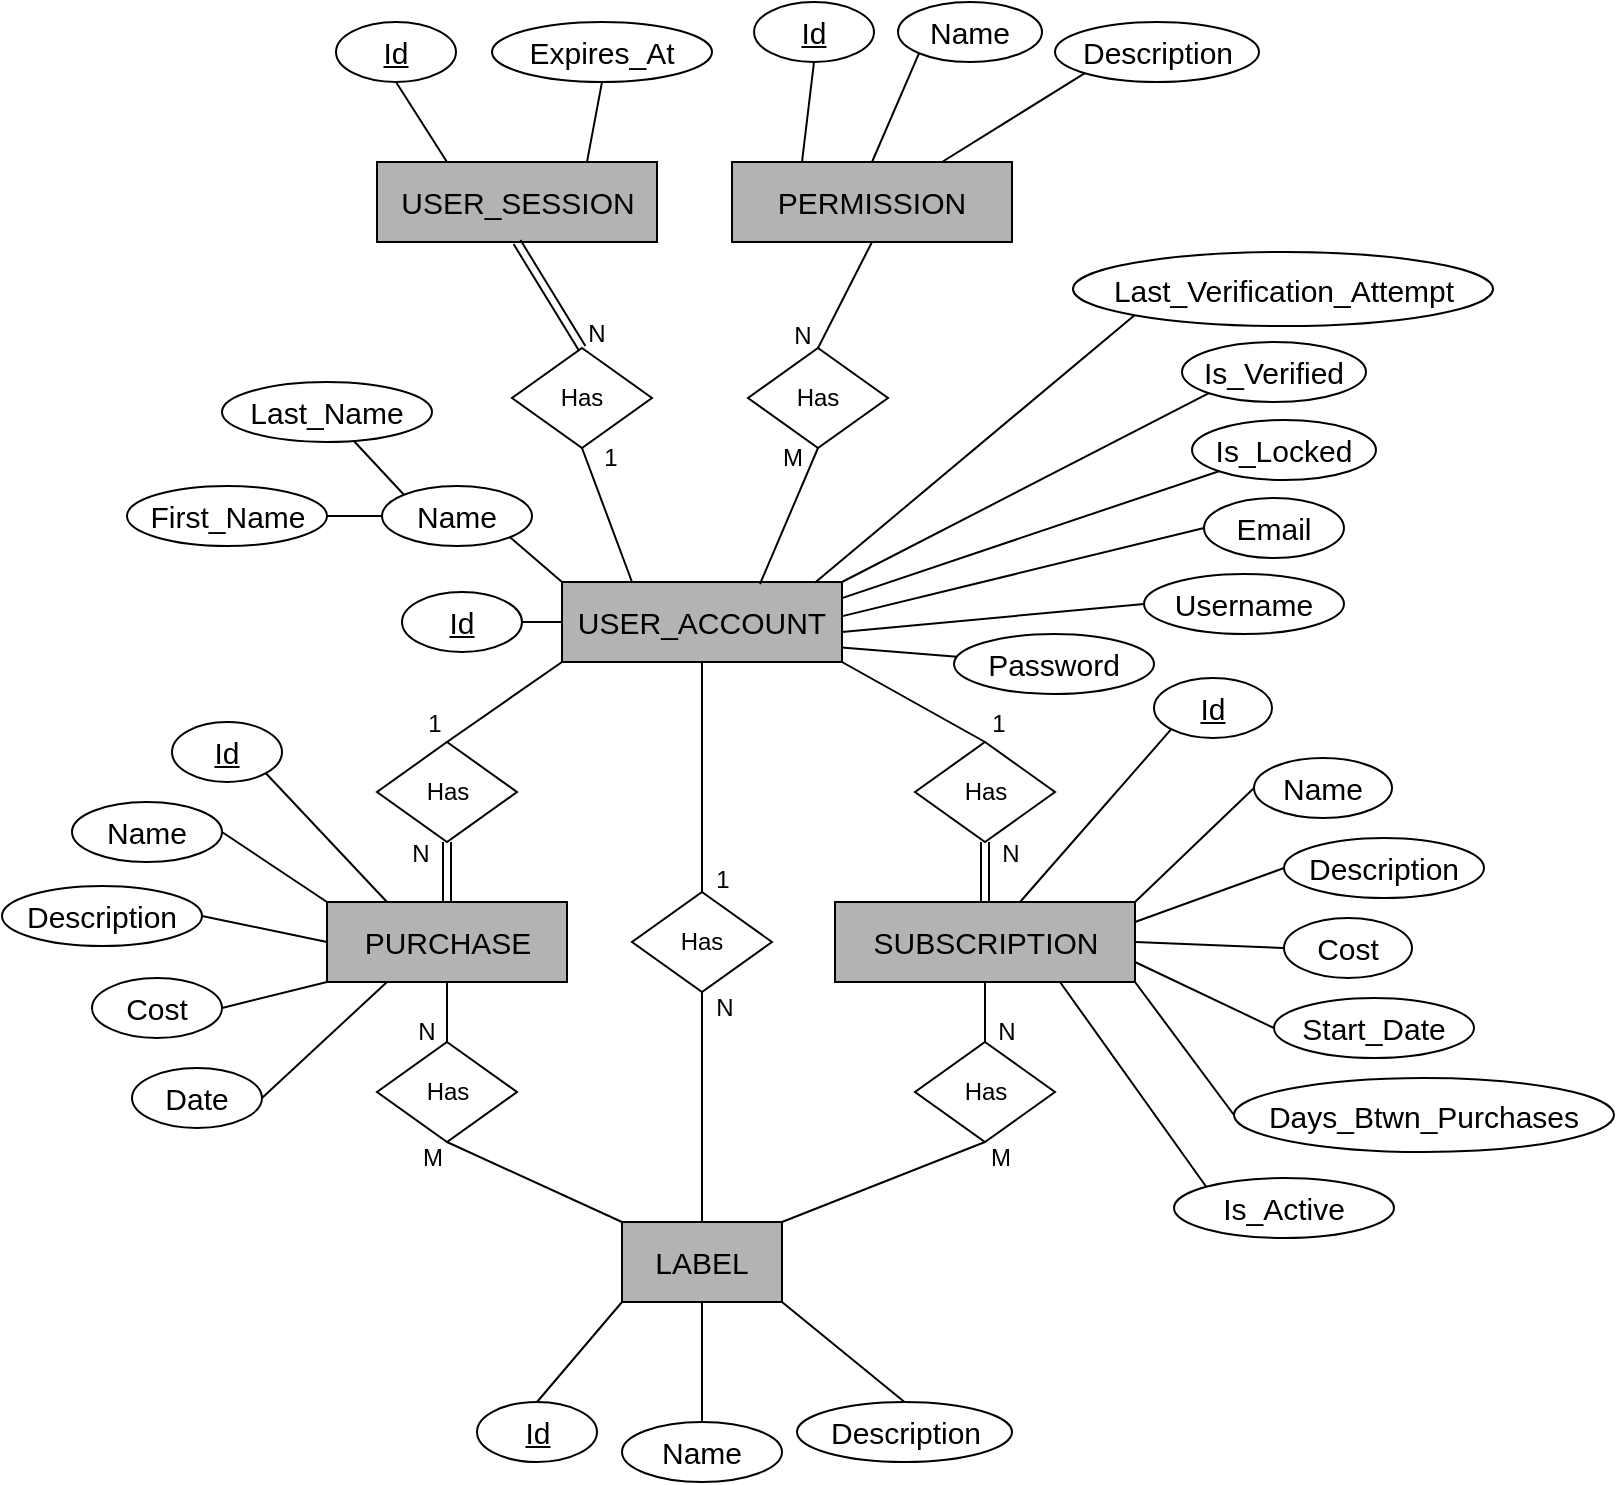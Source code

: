 <mxfile version="24.3.1" type="device">
  <diagram name="Page-1" id="CzoyC5DOKvImm1Xz_qOV">
    <mxGraphModel dx="853" dy="1574" grid="1" gridSize="10" guides="1" tooltips="1" connect="1" arrows="1" fold="1" page="1" pageScale="1" pageWidth="850" pageHeight="1100" math="0" shadow="0">
      <root>
        <mxCell id="0" />
        <mxCell id="1" parent="0" />
        <mxCell id="jtqfHJgski-L8b3BMZRt-14" style="rounded=0;orthogonalLoop=1;jettySize=auto;html=1;entryX=1;entryY=1;entryDx=0;entryDy=0;endArrow=none;endFill=0;exitX=0;exitY=0;exitDx=0;exitDy=0;" parent="1" source="jtqfHJgski-L8b3BMZRt-1" target="jtqfHJgski-L8b3BMZRt-6" edge="1">
          <mxGeometry relative="1" as="geometry" />
        </mxCell>
        <mxCell id="jtqfHJgski-L8b3BMZRt-1" value="&lt;span style=&quot;font-size: 15px;&quot;&gt;USER_ACCOUNT&lt;/span&gt;" style="rounded=0;whiteSpace=wrap;html=1;fillColor=#B3B3B3;strokeColor=#000000;" parent="1" vertex="1">
          <mxGeometry x="365" y="190" width="140" height="40" as="geometry" />
        </mxCell>
        <mxCell id="jtqfHJgski-L8b3BMZRt-2" value="&lt;font style=&quot;font-size: 15px;&quot;&gt;LABEL&lt;/font&gt;" style="rounded=0;whiteSpace=wrap;html=1;fillColor=#B3B3B3;strokeColor=#000000;" parent="1" vertex="1">
          <mxGeometry x="395" y="510" width="80" height="40" as="geometry" />
        </mxCell>
        <mxCell id="jtqfHJgski-L8b3BMZRt-3" value="&lt;font style=&quot;font-size: 15px;&quot;&gt;SUBSCRIPTION&lt;/font&gt;" style="rounded=0;whiteSpace=wrap;html=1;fillColor=#B3B3B3;strokeColor=#000000;" parent="1" vertex="1">
          <mxGeometry x="501.5" y="350" width="150" height="40" as="geometry" />
        </mxCell>
        <mxCell id="jtqfHJgski-L8b3BMZRt-4" value="&lt;font style=&quot;font-size: 15px;&quot;&gt;PURCHASE&lt;/font&gt;" style="rounded=0;whiteSpace=wrap;html=1;fillColor=#B3B3B3;strokeColor=#000000;" parent="1" vertex="1">
          <mxGeometry x="247.5" y="350" width="120" height="40" as="geometry" />
        </mxCell>
        <mxCell id="jtqfHJgski-L8b3BMZRt-17" style="rounded=0;orthogonalLoop=1;jettySize=auto;html=1;entryX=0;entryY=0.5;entryDx=0;entryDy=0;endArrow=none;endFill=0;" parent="1" source="jtqfHJgski-L8b3BMZRt-5" target="jtqfHJgski-L8b3BMZRt-1" edge="1">
          <mxGeometry relative="1" as="geometry" />
        </mxCell>
        <mxCell id="jtqfHJgski-L8b3BMZRt-5" value="&lt;font style=&quot;font-size: 15px;&quot;&gt;&lt;u&gt;Id&lt;/u&gt;&lt;/font&gt;" style="ellipse;whiteSpace=wrap;html=1;" parent="1" vertex="1">
          <mxGeometry x="285" y="195" width="60" height="30" as="geometry" />
        </mxCell>
        <mxCell id="jtqfHJgski-L8b3BMZRt-6" value="&lt;font style=&quot;font-size: 15px;&quot;&gt;Name&lt;/font&gt;" style="ellipse;whiteSpace=wrap;html=1;" parent="1" vertex="1">
          <mxGeometry x="275" y="142" width="75" height="30" as="geometry" />
        </mxCell>
        <mxCell id="jtqfHJgski-L8b3BMZRt-15" style="rounded=0;orthogonalLoop=1;jettySize=auto;html=1;endArrow=none;endFill=0;exitX=0;exitY=0.5;exitDx=0;exitDy=0;entryX=1;entryY=0.624;entryDx=0;entryDy=0;entryPerimeter=0;" parent="1" source="jtqfHJgski-L8b3BMZRt-7" target="jtqfHJgski-L8b3BMZRt-1" edge="1">
          <mxGeometry relative="1" as="geometry">
            <mxPoint x="510" y="220" as="targetPoint" />
          </mxGeometry>
        </mxCell>
        <mxCell id="jtqfHJgski-L8b3BMZRt-7" value="&lt;font style=&quot;font-size: 15px;&quot;&gt;Username&lt;/font&gt;" style="ellipse;whiteSpace=wrap;html=1;" parent="1" vertex="1">
          <mxGeometry x="656" y="186" width="100" height="30" as="geometry" />
        </mxCell>
        <mxCell id="jtqfHJgski-L8b3BMZRt-16" style="rounded=0;orthogonalLoop=1;jettySize=auto;html=1;endArrow=none;endFill=0;entryX=0.998;entryY=0.82;entryDx=0;entryDy=0;entryPerimeter=0;" parent="1" source="jtqfHJgski-L8b3BMZRt-8" target="jtqfHJgski-L8b3BMZRt-1" edge="1">
          <mxGeometry relative="1" as="geometry">
            <mxPoint x="510" y="220" as="targetPoint" />
          </mxGeometry>
        </mxCell>
        <mxCell id="jtqfHJgski-L8b3BMZRt-8" value="&lt;font style=&quot;font-size: 15px;&quot;&gt;Password&lt;/font&gt;" style="ellipse;whiteSpace=wrap;html=1;" parent="1" vertex="1">
          <mxGeometry x="561" y="216" width="100" height="30" as="geometry" />
        </mxCell>
        <mxCell id="jtqfHJgski-L8b3BMZRt-12" style="rounded=0;orthogonalLoop=1;jettySize=auto;html=1;endArrow=none;endFill=0;entryX=0;entryY=0.5;entryDx=0;entryDy=0;exitX=1;exitY=0.5;exitDx=0;exitDy=0;" parent="1" source="jtqfHJgski-L8b3BMZRt-9" target="jtqfHJgski-L8b3BMZRt-6" edge="1">
          <mxGeometry relative="1" as="geometry" />
        </mxCell>
        <mxCell id="jtqfHJgski-L8b3BMZRt-9" value="&lt;font style=&quot;font-size: 15px;&quot;&gt;First_Name&lt;/font&gt;" style="ellipse;whiteSpace=wrap;html=1;" parent="1" vertex="1">
          <mxGeometry x="147.5" y="142" width="100" height="30" as="geometry" />
        </mxCell>
        <mxCell id="jtqfHJgski-L8b3BMZRt-13" style="rounded=0;orthogonalLoop=1;jettySize=auto;html=1;entryX=0;entryY=0;entryDx=0;entryDy=0;endArrow=none;endFill=0;" parent="1" source="jtqfHJgski-L8b3BMZRt-10" target="jtqfHJgski-L8b3BMZRt-6" edge="1">
          <mxGeometry relative="1" as="geometry" />
        </mxCell>
        <mxCell id="jtqfHJgski-L8b3BMZRt-10" value="&lt;font style=&quot;font-size: 15px;&quot;&gt;Last_Name&lt;/font&gt;" style="ellipse;whiteSpace=wrap;html=1;" parent="1" vertex="1">
          <mxGeometry x="195" y="90" width="105" height="30" as="geometry" />
        </mxCell>
        <mxCell id="jtqfHJgski-L8b3BMZRt-20" style="rounded=0;orthogonalLoop=1;jettySize=auto;html=1;entryX=0;entryY=1;entryDx=0;entryDy=0;endArrow=none;endFill=0;exitX=0.5;exitY=0;exitDx=0;exitDy=0;" parent="1" source="jtqfHJgski-L8b3BMZRt-18" target="jtqfHJgski-L8b3BMZRt-1" edge="1">
          <mxGeometry relative="1" as="geometry" />
        </mxCell>
        <mxCell id="jtqfHJgski-L8b3BMZRt-23" style="rounded=0;orthogonalLoop=1;jettySize=auto;html=1;entryX=0.5;entryY=0;entryDx=0;entryDy=0;endArrow=none;endFill=0;exitX=0.5;exitY=1;exitDx=0;exitDy=0;shape=link;" parent="1" source="jtqfHJgski-L8b3BMZRt-18" target="jtqfHJgski-L8b3BMZRt-4" edge="1">
          <mxGeometry relative="1" as="geometry" />
        </mxCell>
        <mxCell id="jtqfHJgski-L8b3BMZRt-18" value="Has" style="rhombus;whiteSpace=wrap;html=1;" parent="1" vertex="1">
          <mxGeometry x="272.5" y="270" width="70" height="50" as="geometry" />
        </mxCell>
        <mxCell id="jtqfHJgski-L8b3BMZRt-22" style="rounded=0;orthogonalLoop=1;jettySize=auto;html=1;entryX=1;entryY=1;entryDx=0;entryDy=0;endArrow=none;endFill=0;exitX=0.5;exitY=0;exitDx=0;exitDy=0;" parent="1" source="jtqfHJgski-L8b3BMZRt-19" target="jtqfHJgski-L8b3BMZRt-1" edge="1">
          <mxGeometry relative="1" as="geometry">
            <mxPoint x="515.5" y="230" as="targetPoint" />
          </mxGeometry>
        </mxCell>
        <mxCell id="jtqfHJgski-L8b3BMZRt-19" value="Has" style="rhombus;whiteSpace=wrap;html=1;" parent="1" vertex="1">
          <mxGeometry x="541.5" y="270" width="70" height="50" as="geometry" />
        </mxCell>
        <mxCell id="jtqfHJgski-L8b3BMZRt-24" value="" style="endArrow=none;html=1;rounded=0;exitX=0.5;exitY=0;exitDx=0;exitDy=0;entryX=0.5;entryY=1;entryDx=0;entryDy=0;shape=link;" parent="1" source="jtqfHJgski-L8b3BMZRt-3" target="jtqfHJgski-L8b3BMZRt-19" edge="1">
          <mxGeometry width="50" height="50" relative="1" as="geometry">
            <mxPoint x="651.5" y="320" as="sourcePoint" />
            <mxPoint x="701.5" y="270" as="targetPoint" />
          </mxGeometry>
        </mxCell>
        <mxCell id="jtqfHJgski-L8b3BMZRt-25" value="N" style="text;html=1;align=center;verticalAlign=middle;resizable=0;points=[];autosize=1;strokeColor=none;fillColor=none;" parent="1" vertex="1">
          <mxGeometry x="574" y="311" width="30" height="30" as="geometry" />
        </mxCell>
        <mxCell id="jtqfHJgski-L8b3BMZRt-27" value="1" style="text;html=1;align=center;verticalAlign=middle;resizable=0;points=[];autosize=1;strokeColor=none;fillColor=none;" parent="1" vertex="1">
          <mxGeometry x="568" y="246" width="30" height="30" as="geometry" />
        </mxCell>
        <mxCell id="jtqfHJgski-L8b3BMZRt-28" value="N" style="text;html=1;align=center;verticalAlign=middle;resizable=0;points=[];autosize=1;strokeColor=none;fillColor=none;" parent="1" vertex="1">
          <mxGeometry x="278.5" y="311" width="30" height="30" as="geometry" />
        </mxCell>
        <mxCell id="jtqfHJgski-L8b3BMZRt-29" value="1" style="text;html=1;align=center;verticalAlign=middle;resizable=0;points=[];autosize=1;strokeColor=none;fillColor=none;" parent="1" vertex="1">
          <mxGeometry x="286" y="246" width="30" height="30" as="geometry" />
        </mxCell>
        <mxCell id="jtqfHJgski-L8b3BMZRt-30" value="Has" style="rhombus;whiteSpace=wrap;html=1;" parent="1" vertex="1">
          <mxGeometry x="541.5" y="420" width="70" height="50" as="geometry" />
        </mxCell>
        <mxCell id="jtqfHJgski-L8b3BMZRt-31" value="Has" style="rhombus;whiteSpace=wrap;html=1;" parent="1" vertex="1">
          <mxGeometry x="272.5" y="420" width="70" height="50" as="geometry" />
        </mxCell>
        <mxCell id="jtqfHJgski-L8b3BMZRt-33" value="" style="endArrow=none;html=1;rounded=0;exitX=0.5;exitY=0;exitDx=0;exitDy=0;entryX=0.5;entryY=1;entryDx=0;entryDy=0;" parent="1" source="jtqfHJgski-L8b3BMZRt-31" target="jtqfHJgski-L8b3BMZRt-4" edge="1">
          <mxGeometry width="50" height="50" relative="1" as="geometry">
            <mxPoint x="135" y="450" as="sourcePoint" />
            <mxPoint x="185" y="400" as="targetPoint" />
          </mxGeometry>
        </mxCell>
        <mxCell id="jtqfHJgski-L8b3BMZRt-35" value="" style="endArrow=none;html=1;rounded=0;exitX=0.5;exitY=0;exitDx=0;exitDy=0;entryX=0.5;entryY=1;entryDx=0;entryDy=0;" parent="1" source="jtqfHJgski-L8b3BMZRt-30" target="jtqfHJgski-L8b3BMZRt-3" edge="1">
          <mxGeometry width="50" height="50" relative="1" as="geometry">
            <mxPoint x="514" y="440" as="sourcePoint" />
            <mxPoint x="564" y="390" as="targetPoint" />
          </mxGeometry>
        </mxCell>
        <mxCell id="jtqfHJgski-L8b3BMZRt-36" value="" style="endArrow=none;html=1;rounded=0;exitX=0.5;exitY=1;exitDx=0;exitDy=0;entryX=0;entryY=0;entryDx=0;entryDy=0;" parent="1" source="jtqfHJgski-L8b3BMZRt-31" target="jtqfHJgski-L8b3BMZRt-2" edge="1">
          <mxGeometry width="50" height="50" relative="1" as="geometry">
            <mxPoint x="350" y="560" as="sourcePoint" />
            <mxPoint x="400" y="510" as="targetPoint" />
          </mxGeometry>
        </mxCell>
        <mxCell id="jtqfHJgski-L8b3BMZRt-38" value="" style="endArrow=none;html=1;rounded=0;exitX=1;exitY=0;exitDx=0;exitDy=0;entryX=0.5;entryY=1;entryDx=0;entryDy=0;" parent="1" source="jtqfHJgski-L8b3BMZRt-2" target="jtqfHJgski-L8b3BMZRt-30" edge="1">
          <mxGeometry width="50" height="50" relative="1" as="geometry">
            <mxPoint x="538" y="510" as="sourcePoint" />
            <mxPoint x="673" y="480" as="targetPoint" />
          </mxGeometry>
        </mxCell>
        <mxCell id="jtqfHJgski-L8b3BMZRt-39" value="N" style="text;html=1;align=center;verticalAlign=middle;resizable=0;points=[];autosize=1;strokeColor=none;fillColor=none;" parent="1" vertex="1">
          <mxGeometry x="282" y="400" width="30" height="30" as="geometry" />
        </mxCell>
        <mxCell id="jtqfHJgski-L8b3BMZRt-40" value="N" style="text;html=1;align=center;verticalAlign=middle;resizable=0;points=[];autosize=1;strokeColor=none;fillColor=none;" parent="1" vertex="1">
          <mxGeometry x="572" y="400" width="30" height="30" as="geometry" />
        </mxCell>
        <mxCell id="jtqfHJgski-L8b3BMZRt-41" value="M" style="text;html=1;align=center;verticalAlign=middle;resizable=0;points=[];autosize=1;strokeColor=none;fillColor=none;" parent="1" vertex="1">
          <mxGeometry x="569" y="463" width="30" height="30" as="geometry" />
        </mxCell>
        <mxCell id="jtqfHJgski-L8b3BMZRt-42" value="M" style="text;html=1;align=center;verticalAlign=middle;resizable=0;points=[];autosize=1;strokeColor=none;fillColor=none;" parent="1" vertex="1">
          <mxGeometry x="285" y="463" width="30" height="30" as="geometry" />
        </mxCell>
        <mxCell id="jtqfHJgski-L8b3BMZRt-44" value="&lt;span style=&quot;font-size: 15px;&quot;&gt;Name&lt;/span&gt;" style="ellipse;whiteSpace=wrap;html=1;" parent="1" vertex="1">
          <mxGeometry x="395" y="610" width="80" height="30" as="geometry" />
        </mxCell>
        <mxCell id="jtqfHJgski-L8b3BMZRt-45" value="&lt;span style=&quot;font-size: 15px;&quot;&gt;Description&lt;/span&gt;" style="ellipse;whiteSpace=wrap;html=1;" parent="1" vertex="1">
          <mxGeometry x="482.5" y="600" width="107.5" height="30" as="geometry" />
        </mxCell>
        <mxCell id="jtqfHJgski-L8b3BMZRt-46" value="" style="endArrow=none;html=1;rounded=0;exitX=0.5;exitY=0;exitDx=0;exitDy=0;entryX=0.5;entryY=1;entryDx=0;entryDy=0;" parent="1" source="jtqfHJgski-L8b3BMZRt-44" target="jtqfHJgski-L8b3BMZRt-2" edge="1">
          <mxGeometry width="50" height="50" relative="1" as="geometry">
            <mxPoint x="320" y="600" as="sourcePoint" />
            <mxPoint x="370" y="550" as="targetPoint" />
          </mxGeometry>
        </mxCell>
        <mxCell id="jtqfHJgski-L8b3BMZRt-47" value="" style="endArrow=none;html=1;rounded=0;exitX=0.5;exitY=0;exitDx=0;exitDy=0;entryX=1;entryY=1;entryDx=0;entryDy=0;" parent="1" source="jtqfHJgski-L8b3BMZRt-45" target="jtqfHJgski-L8b3BMZRt-2" edge="1">
          <mxGeometry width="50" height="50" relative="1" as="geometry">
            <mxPoint x="540" y="570" as="sourcePoint" />
            <mxPoint x="590" y="520" as="targetPoint" />
          </mxGeometry>
        </mxCell>
        <mxCell id="jtqfHJgski-L8b3BMZRt-48" value="&lt;span style=&quot;font-size: 15px;&quot;&gt;Name&lt;/span&gt;" style="ellipse;whiteSpace=wrap;html=1;" parent="1" vertex="1">
          <mxGeometry x="711" y="278" width="69" height="30" as="geometry" />
        </mxCell>
        <mxCell id="jtqfHJgski-L8b3BMZRt-49" value="&lt;font style=&quot;font-size: 15px;&quot;&gt;&lt;u&gt;Id&lt;/u&gt;&lt;/font&gt;" style="ellipse;whiteSpace=wrap;html=1;" parent="1" vertex="1">
          <mxGeometry x="661" y="238" width="59" height="30" as="geometry" />
        </mxCell>
        <mxCell id="jtqfHJgski-L8b3BMZRt-50" value="&lt;font style=&quot;font-size: 15px;&quot;&gt;Description&lt;/font&gt;" style="ellipse;whiteSpace=wrap;html=1;" parent="1" vertex="1">
          <mxGeometry x="726" y="318" width="100" height="30" as="geometry" />
        </mxCell>
        <mxCell id="jtqfHJgski-L8b3BMZRt-51" value="&lt;font style=&quot;font-size: 15px;&quot;&gt;Cost&lt;/font&gt;" style="ellipse;whiteSpace=wrap;html=1;" parent="1" vertex="1">
          <mxGeometry x="726" y="358" width="64" height="30" as="geometry" />
        </mxCell>
        <mxCell id="jtqfHJgski-L8b3BMZRt-52" value="&lt;font style=&quot;font-size: 15px;&quot;&gt;Start_Date&lt;/font&gt;" style="ellipse;whiteSpace=wrap;html=1;" parent="1" vertex="1">
          <mxGeometry x="721" y="398" width="100" height="30" as="geometry" />
        </mxCell>
        <mxCell id="jtqfHJgski-L8b3BMZRt-54" value="&lt;font style=&quot;font-size: 15px;&quot;&gt;Days_Btwn_Purchases&lt;/font&gt;" style="ellipse;whiteSpace=wrap;html=1;" parent="1" vertex="1">
          <mxGeometry x="701" y="438" width="190" height="37" as="geometry" />
        </mxCell>
        <mxCell id="jtqfHJgski-L8b3BMZRt-55" value="&lt;span style=&quot;font-size: 15px;&quot;&gt;Is_Active&lt;/span&gt;" style="ellipse;whiteSpace=wrap;html=1;" parent="1" vertex="1">
          <mxGeometry x="671" y="488" width="110" height="30" as="geometry" />
        </mxCell>
        <mxCell id="jtqfHJgski-L8b3BMZRt-56" value="" style="endArrow=none;html=1;rounded=0;entryX=0;entryY=1;entryDx=0;entryDy=0;" parent="1" source="jtqfHJgski-L8b3BMZRt-3" target="jtqfHJgski-L8b3BMZRt-49" edge="1">
          <mxGeometry width="50" height="50" relative="1" as="geometry">
            <mxPoint x="644" y="350" as="sourcePoint" />
            <mxPoint x="694" y="300" as="targetPoint" />
          </mxGeometry>
        </mxCell>
        <mxCell id="jtqfHJgski-L8b3BMZRt-57" value="" style="endArrow=none;html=1;rounded=0;entryX=0;entryY=0.5;entryDx=0;entryDy=0;exitX=1;exitY=0;exitDx=0;exitDy=0;" parent="1" source="jtqfHJgski-L8b3BMZRt-3" target="jtqfHJgski-L8b3BMZRt-48" edge="1">
          <mxGeometry width="50" height="50" relative="1" as="geometry">
            <mxPoint x="605" y="360" as="sourcePoint" />
            <mxPoint x="686" y="274" as="targetPoint" />
          </mxGeometry>
        </mxCell>
        <mxCell id="jtqfHJgski-L8b3BMZRt-58" value="" style="endArrow=none;html=1;rounded=0;entryX=0;entryY=0.5;entryDx=0;entryDy=0;exitX=1;exitY=0.25;exitDx=0;exitDy=0;" parent="1" source="jtqfHJgski-L8b3BMZRt-3" target="jtqfHJgski-L8b3BMZRt-50" edge="1">
          <mxGeometry width="50" height="50" relative="1" as="geometry">
            <mxPoint x="662" y="360" as="sourcePoint" />
            <mxPoint x="721" y="303" as="targetPoint" />
          </mxGeometry>
        </mxCell>
        <mxCell id="jtqfHJgski-L8b3BMZRt-59" value="" style="endArrow=none;html=1;rounded=0;entryX=0;entryY=0.5;entryDx=0;entryDy=0;exitX=1;exitY=0.5;exitDx=0;exitDy=0;" parent="1" source="jtqfHJgski-L8b3BMZRt-3" target="jtqfHJgski-L8b3BMZRt-51" edge="1">
          <mxGeometry width="50" height="50" relative="1" as="geometry">
            <mxPoint x="662" y="370" as="sourcePoint" />
            <mxPoint x="736" y="343" as="targetPoint" />
          </mxGeometry>
        </mxCell>
        <mxCell id="jtqfHJgski-L8b3BMZRt-60" value="" style="endArrow=none;html=1;rounded=0;exitX=1;exitY=0.75;exitDx=0;exitDy=0;entryX=0;entryY=0.5;entryDx=0;entryDy=0;" parent="1" source="jtqfHJgski-L8b3BMZRt-3" target="jtqfHJgski-L8b3BMZRt-52" edge="1">
          <mxGeometry width="50" height="50" relative="1" as="geometry">
            <mxPoint x="662" y="380" as="sourcePoint" />
            <mxPoint x="704" y="380" as="targetPoint" />
          </mxGeometry>
        </mxCell>
        <mxCell id="jtqfHJgski-L8b3BMZRt-61" value="" style="endArrow=none;html=1;rounded=0;exitX=1;exitY=1;exitDx=0;exitDy=0;entryX=0;entryY=0.5;entryDx=0;entryDy=0;" parent="1" source="jtqfHJgski-L8b3BMZRt-3" target="jtqfHJgski-L8b3BMZRt-54" edge="1">
          <mxGeometry width="50" height="50" relative="1" as="geometry">
            <mxPoint x="662" y="390" as="sourcePoint" />
            <mxPoint x="734" y="423" as="targetPoint" />
          </mxGeometry>
        </mxCell>
        <mxCell id="jtqfHJgski-L8b3BMZRt-62" value="" style="endArrow=none;html=1;rounded=0;exitX=0.75;exitY=1;exitDx=0;exitDy=0;entryX=0;entryY=0;entryDx=0;entryDy=0;" parent="1" source="jtqfHJgski-L8b3BMZRt-3" target="jtqfHJgski-L8b3BMZRt-55" edge="1">
          <mxGeometry width="50" height="50" relative="1" as="geometry">
            <mxPoint x="662" y="390" as="sourcePoint" />
            <mxPoint x="731" y="423" as="targetPoint" />
          </mxGeometry>
        </mxCell>
        <mxCell id="jtqfHJgski-L8b3BMZRt-63" value="&lt;span style=&quot;font-size: 15px;&quot;&gt;Name&lt;/span&gt;" style="ellipse;whiteSpace=wrap;html=1;" parent="1" vertex="1">
          <mxGeometry x="120" y="300" width="75" height="30" as="geometry" />
        </mxCell>
        <mxCell id="jtqfHJgski-L8b3BMZRt-64" value="&lt;font style=&quot;font-size: 15px;&quot;&gt;&lt;u&gt;Id&lt;/u&gt;&lt;/font&gt;" style="ellipse;whiteSpace=wrap;html=1;" parent="1" vertex="1">
          <mxGeometry x="170" y="260" width="55" height="30" as="geometry" />
        </mxCell>
        <mxCell id="jtqfHJgski-L8b3BMZRt-65" value="&lt;font style=&quot;font-size: 15px;&quot;&gt;Description&lt;/font&gt;" style="ellipse;whiteSpace=wrap;html=1;" parent="1" vertex="1">
          <mxGeometry x="85" y="342" width="100" height="30" as="geometry" />
        </mxCell>
        <mxCell id="jtqfHJgski-L8b3BMZRt-66" value="&lt;font style=&quot;font-size: 15px;&quot;&gt;Cost&lt;/font&gt;" style="ellipse;whiteSpace=wrap;html=1;" parent="1" vertex="1">
          <mxGeometry x="130" y="388" width="65" height="30" as="geometry" />
        </mxCell>
        <mxCell id="jtqfHJgski-L8b3BMZRt-67" value="&lt;font style=&quot;font-size: 15px;&quot;&gt;Date&lt;/font&gt;" style="ellipse;whiteSpace=wrap;html=1;" parent="1" vertex="1">
          <mxGeometry x="150" y="433" width="65" height="30" as="geometry" />
        </mxCell>
        <mxCell id="jtqfHJgski-L8b3BMZRt-72" value="" style="endArrow=none;html=1;rounded=0;exitX=0.25;exitY=0;exitDx=0;exitDy=0;entryX=1;entryY=1;entryDx=0;entryDy=0;" parent="1" source="jtqfHJgski-L8b3BMZRt-4" target="jtqfHJgski-L8b3BMZRt-64" edge="1">
          <mxGeometry width="50" height="50" relative="1" as="geometry">
            <mxPoint x="155" y="240" as="sourcePoint" />
            <mxPoint x="205" y="190" as="targetPoint" />
          </mxGeometry>
        </mxCell>
        <mxCell id="jtqfHJgski-L8b3BMZRt-73" value="" style="endArrow=none;html=1;rounded=0;exitX=1;exitY=0.5;exitDx=0;exitDy=0;entryX=0;entryY=0.5;entryDx=0;entryDy=0;" parent="1" source="jtqfHJgski-L8b3BMZRt-65" target="jtqfHJgski-L8b3BMZRt-4" edge="1">
          <mxGeometry width="50" height="50" relative="1" as="geometry">
            <mxPoint x="245" y="450" as="sourcePoint" />
            <mxPoint x="245" y="370" as="targetPoint" />
          </mxGeometry>
        </mxCell>
        <mxCell id="jtqfHJgski-L8b3BMZRt-74" value="" style="endArrow=none;html=1;rounded=0;exitX=1;exitY=0.5;exitDx=0;exitDy=0;entryX=0;entryY=0;entryDx=0;entryDy=0;" parent="1" source="jtqfHJgski-L8b3BMZRt-63" target="jtqfHJgski-L8b3BMZRt-4" edge="1">
          <mxGeometry width="50" height="50" relative="1" as="geometry">
            <mxPoint x="215" y="307" as="sourcePoint" />
            <mxPoint x="275" y="320" as="targetPoint" />
          </mxGeometry>
        </mxCell>
        <mxCell id="jtqfHJgski-L8b3BMZRt-75" value="" style="endArrow=none;html=1;rounded=0;exitX=1;exitY=0.5;exitDx=0;exitDy=0;entryX=0;entryY=1;entryDx=0;entryDy=0;" parent="1" source="jtqfHJgski-L8b3BMZRt-66" target="jtqfHJgski-L8b3BMZRt-4" edge="1">
          <mxGeometry width="50" height="50" relative="1" as="geometry">
            <mxPoint x="205" y="325" as="sourcePoint" />
            <mxPoint x="245" y="430" as="targetPoint" />
          </mxGeometry>
        </mxCell>
        <mxCell id="jtqfHJgski-L8b3BMZRt-76" value="" style="endArrow=none;html=1;rounded=0;exitX=1;exitY=0.5;exitDx=0;exitDy=0;entryX=0.25;entryY=1;entryDx=0;entryDy=0;" parent="1" source="jtqfHJgski-L8b3BMZRt-67" target="jtqfHJgski-L8b3BMZRt-4" edge="1">
          <mxGeometry width="50" height="50" relative="1" as="geometry">
            <mxPoint x="205" y="413" as="sourcePoint" />
            <mxPoint x="258" y="400" as="targetPoint" />
          </mxGeometry>
        </mxCell>
        <mxCell id="8ZTYeHEFNzWiq09AjDg--1" value="Has" style="rhombus;whiteSpace=wrap;html=1;" parent="1" vertex="1">
          <mxGeometry x="400" y="345" width="70" height="50" as="geometry" />
        </mxCell>
        <mxCell id="8ZTYeHEFNzWiq09AjDg--3" style="rounded=0;orthogonalLoop=1;jettySize=auto;html=1;entryX=0.5;entryY=1;entryDx=0;entryDy=0;endArrow=none;endFill=0;exitX=0.5;exitY=0;exitDx=0;exitDy=0;" parent="1" source="8ZTYeHEFNzWiq09AjDg--1" target="jtqfHJgski-L8b3BMZRt-1" edge="1">
          <mxGeometry relative="1" as="geometry">
            <mxPoint x="318" y="280" as="sourcePoint" />
            <mxPoint x="410" y="240" as="targetPoint" />
          </mxGeometry>
        </mxCell>
        <mxCell id="8ZTYeHEFNzWiq09AjDg--4" style="rounded=0;orthogonalLoop=1;jettySize=auto;html=1;entryX=0.5;entryY=1;entryDx=0;entryDy=0;endArrow=none;endFill=0;exitX=0.5;exitY=0;exitDx=0;exitDy=0;" parent="1" source="jtqfHJgski-L8b3BMZRt-2" target="8ZTYeHEFNzWiq09AjDg--1" edge="1">
          <mxGeometry relative="1" as="geometry">
            <mxPoint x="450" y="475" as="sourcePoint" />
            <mxPoint x="455" y="360" as="targetPoint" />
          </mxGeometry>
        </mxCell>
        <mxCell id="8ZTYeHEFNzWiq09AjDg--5" value="N" style="text;html=1;align=center;verticalAlign=middle;resizable=0;points=[];autosize=1;strokeColor=none;fillColor=none;" parent="1" vertex="1">
          <mxGeometry x="431" y="388" width="30" height="30" as="geometry" />
        </mxCell>
        <mxCell id="8ZTYeHEFNzWiq09AjDg--6" value="1" style="text;html=1;align=center;verticalAlign=middle;resizable=0;points=[];autosize=1;strokeColor=none;fillColor=none;" parent="1" vertex="1">
          <mxGeometry x="430" y="324" width="30" height="30" as="geometry" />
        </mxCell>
        <mxCell id="8ZTYeHEFNzWiq09AjDg--7" value="&lt;font style=&quot;font-size: 15px;&quot;&gt;&lt;u&gt;Id&lt;/u&gt;&lt;/font&gt;" style="ellipse;whiteSpace=wrap;html=1;" parent="1" vertex="1">
          <mxGeometry x="322.5" y="600" width="60" height="30" as="geometry" />
        </mxCell>
        <mxCell id="8ZTYeHEFNzWiq09AjDg--9" value="" style="endArrow=none;html=1;rounded=0;exitX=0.5;exitY=0;exitDx=0;exitDy=0;entryX=0;entryY=1;entryDx=0;entryDy=0;" parent="1" source="8ZTYeHEFNzWiq09AjDg--7" target="jtqfHJgski-L8b3BMZRt-2" edge="1">
          <mxGeometry width="50" height="50" relative="1" as="geometry">
            <mxPoint x="445" y="620" as="sourcePoint" />
            <mxPoint x="445" y="560" as="targetPoint" />
          </mxGeometry>
        </mxCell>
        <mxCell id="8ZTYeHEFNzWiq09AjDg--10" value="&lt;font style=&quot;font-size: 15px;&quot;&gt;Email&lt;/font&gt;" style="ellipse;whiteSpace=wrap;html=1;" parent="1" vertex="1">
          <mxGeometry x="686" y="148" width="70" height="30" as="geometry" />
        </mxCell>
        <mxCell id="8ZTYeHEFNzWiq09AjDg--11" style="rounded=0;orthogonalLoop=1;jettySize=auto;html=1;entryX=0.998;entryY=0.43;entryDx=0;entryDy=0;endArrow=none;endFill=0;exitX=0;exitY=0.5;exitDx=0;exitDy=0;entryPerimeter=0;" parent="1" source="8ZTYeHEFNzWiq09AjDg--10" target="jtqfHJgski-L8b3BMZRt-1" edge="1">
          <mxGeometry relative="1" as="geometry">
            <mxPoint x="560" y="170" as="sourcePoint" />
            <mxPoint x="480" y="200" as="targetPoint" />
          </mxGeometry>
        </mxCell>
        <mxCell id="p_U-Tq0tA3d1c4QzfCYy-1" value="&lt;font style=&quot;font-size: 15px;&quot;&gt;USER_SESSION&lt;/font&gt;" style="rounded=0;whiteSpace=wrap;html=1;fillColor=#B3B3B3;strokeColor=#000000;align=center;" parent="1" vertex="1">
          <mxGeometry x="272.5" y="-20" width="140" height="40" as="geometry" />
        </mxCell>
        <mxCell id="p_U-Tq0tA3d1c4QzfCYy-2" value="&lt;font style=&quot;font-size: 15px;&quot;&gt;&lt;u&gt;Id&lt;/u&gt;&lt;/font&gt;" style="ellipse;whiteSpace=wrap;html=1;" parent="1" vertex="1">
          <mxGeometry x="252" y="-90" width="60" height="30" as="geometry" />
        </mxCell>
        <mxCell id="p_U-Tq0tA3d1c4QzfCYy-3" value="&lt;span style=&quot;font-size: 15px;&quot;&gt;Expires_At&lt;/span&gt;" style="ellipse;whiteSpace=wrap;html=1;" parent="1" vertex="1">
          <mxGeometry x="330" y="-90" width="110" height="30" as="geometry" />
        </mxCell>
        <mxCell id="p_U-Tq0tA3d1c4QzfCYy-4" style="rounded=0;orthogonalLoop=1;jettySize=auto;html=1;endArrow=none;endFill=0;exitX=0;exitY=1;exitDx=0;exitDy=0;entryX=1;entryY=0.201;entryDx=0;entryDy=0;entryPerimeter=0;" parent="1" source="p_U-Tq0tA3d1c4QzfCYy-5" target="jtqfHJgski-L8b3BMZRt-1" edge="1">
          <mxGeometry relative="1" as="geometry">
            <mxPoint x="570" y="100" as="sourcePoint" />
            <mxPoint x="510" y="200" as="targetPoint" />
          </mxGeometry>
        </mxCell>
        <mxCell id="p_U-Tq0tA3d1c4QzfCYy-5" value="&lt;font style=&quot;font-size: 15px;&quot;&gt;Is_Locked&lt;/font&gt;" style="ellipse;whiteSpace=wrap;html=1;" parent="1" vertex="1">
          <mxGeometry x="680" y="109" width="92" height="30" as="geometry" />
        </mxCell>
        <mxCell id="p_U-Tq0tA3d1c4QzfCYy-6" value="&lt;font style=&quot;font-size: 15px;&quot;&gt;PERMISSION&lt;/font&gt;" style="rounded=0;whiteSpace=wrap;html=1;fillColor=#B3B3B3;strokeColor=#000000;align=center;" parent="1" vertex="1">
          <mxGeometry x="450" y="-20" width="140" height="40" as="geometry" />
        </mxCell>
        <mxCell id="p_U-Tq0tA3d1c4QzfCYy-8" value="&lt;font style=&quot;font-size: 15px;&quot;&gt;&lt;u&gt;Id&lt;/u&gt;&lt;/font&gt;" style="ellipse;whiteSpace=wrap;html=1;" parent="1" vertex="1">
          <mxGeometry x="461" y="-100" width="60" height="30" as="geometry" />
        </mxCell>
        <mxCell id="p_U-Tq0tA3d1c4QzfCYy-9" style="rounded=0;orthogonalLoop=1;jettySize=auto;html=1;entryX=0.25;entryY=0;entryDx=0;entryDy=0;endArrow=none;endFill=0;exitX=0.5;exitY=1;exitDx=0;exitDy=0;" parent="1" source="p_U-Tq0tA3d1c4QzfCYy-2" target="p_U-Tq0tA3d1c4QzfCYy-1" edge="1">
          <mxGeometry relative="1" as="geometry">
            <mxPoint x="271" y="-49" as="sourcePoint" />
            <mxPoint x="296" y="-23" as="targetPoint" />
          </mxGeometry>
        </mxCell>
        <mxCell id="p_U-Tq0tA3d1c4QzfCYy-10" style="rounded=0;orthogonalLoop=1;jettySize=auto;html=1;entryX=0.75;entryY=0;entryDx=0;entryDy=0;endArrow=none;endFill=0;exitX=0.5;exitY=1;exitDx=0;exitDy=0;" parent="1" source="p_U-Tq0tA3d1c4QzfCYy-3" target="p_U-Tq0tA3d1c4QzfCYy-1" edge="1">
          <mxGeometry relative="1" as="geometry">
            <mxPoint x="262" y="-60" as="sourcePoint" />
            <mxPoint x="318" y="-10" as="targetPoint" />
          </mxGeometry>
        </mxCell>
        <mxCell id="p_U-Tq0tA3d1c4QzfCYy-11" value="Has" style="rhombus;whiteSpace=wrap;html=1;" parent="1" vertex="1">
          <mxGeometry x="340" y="73" width="70" height="50" as="geometry" />
        </mxCell>
        <mxCell id="p_U-Tq0tA3d1c4QzfCYy-12" style="rounded=0;orthogonalLoop=1;jettySize=auto;html=1;entryX=0.5;entryY=0;entryDx=0;entryDy=0;endArrow=none;endFill=0;exitX=0.5;exitY=1;exitDx=0;exitDy=0;shape=link;" parent="1" source="p_U-Tq0tA3d1c4QzfCYy-1" target="p_U-Tq0tA3d1c4QzfCYy-11" edge="1">
          <mxGeometry relative="1" as="geometry">
            <mxPoint x="395" y="-50" as="sourcePoint" />
            <mxPoint x="388" y="-10" as="targetPoint" />
          </mxGeometry>
        </mxCell>
        <mxCell id="p_U-Tq0tA3d1c4QzfCYy-13" style="rounded=0;orthogonalLoop=1;jettySize=auto;html=1;entryX=0.25;entryY=0;entryDx=0;entryDy=0;endArrow=none;endFill=0;exitX=0.5;exitY=1;exitDx=0;exitDy=0;" parent="1" source="p_U-Tq0tA3d1c4QzfCYy-11" target="jtqfHJgski-L8b3BMZRt-1" edge="1">
          <mxGeometry relative="1" as="geometry">
            <mxPoint x="404" y="123" as="sourcePoint" />
            <mxPoint x="446" y="176" as="targetPoint" />
          </mxGeometry>
        </mxCell>
        <mxCell id="p_U-Tq0tA3d1c4QzfCYy-14" value="Has" style="rhombus;whiteSpace=wrap;html=1;" parent="1" vertex="1">
          <mxGeometry x="458" y="73" width="70" height="50" as="geometry" />
        </mxCell>
        <mxCell id="p_U-Tq0tA3d1c4QzfCYy-15" style="rounded=0;orthogonalLoop=1;jettySize=auto;html=1;entryX=0.5;entryY=0;entryDx=0;entryDy=0;endArrow=none;endFill=0;exitX=0.5;exitY=1;exitDx=0;exitDy=0;" parent="1" source="p_U-Tq0tA3d1c4QzfCYy-6" target="p_U-Tq0tA3d1c4QzfCYy-14" edge="1">
          <mxGeometry relative="1" as="geometry">
            <mxPoint x="530" y="50" as="sourcePoint" />
            <mxPoint x="506" y="-12" as="targetPoint" />
          </mxGeometry>
        </mxCell>
        <mxCell id="p_U-Tq0tA3d1c4QzfCYy-16" style="rounded=0;orthogonalLoop=1;jettySize=auto;html=1;entryX=0.707;entryY=0.025;entryDx=0;entryDy=0;endArrow=none;endFill=0;exitX=0.5;exitY=1;exitDx=0;exitDy=0;entryPerimeter=0;" parent="1" source="p_U-Tq0tA3d1c4QzfCYy-14" target="jtqfHJgski-L8b3BMZRt-1" edge="1">
          <mxGeometry relative="1" as="geometry">
            <mxPoint x="522" y="121" as="sourcePoint" />
            <mxPoint x="478" y="183" as="targetPoint" />
          </mxGeometry>
        </mxCell>
        <mxCell id="p_U-Tq0tA3d1c4QzfCYy-17" value="M" style="text;html=1;align=center;verticalAlign=middle;resizable=0;points=[];autosize=1;strokeColor=none;fillColor=none;" parent="1" vertex="1">
          <mxGeometry x="465" y="113" width="30" height="30" as="geometry" />
        </mxCell>
        <mxCell id="p_U-Tq0tA3d1c4QzfCYy-18" value="N" style="text;html=1;align=center;verticalAlign=middle;resizable=0;points=[];autosize=1;strokeColor=none;fillColor=none;" parent="1" vertex="1">
          <mxGeometry x="367" y="51" width="30" height="30" as="geometry" />
        </mxCell>
        <mxCell id="p_U-Tq0tA3d1c4QzfCYy-19" value="1" style="text;html=1;align=center;verticalAlign=middle;resizable=0;points=[];autosize=1;strokeColor=none;fillColor=none;" parent="1" vertex="1">
          <mxGeometry x="373.5" y="113" width="30" height="30" as="geometry" />
        </mxCell>
        <mxCell id="p_U-Tq0tA3d1c4QzfCYy-20" value="N" style="text;html=1;align=center;verticalAlign=middle;resizable=0;points=[];autosize=1;strokeColor=none;fillColor=none;" parent="1" vertex="1">
          <mxGeometry x="469.5" y="52" width="30" height="30" as="geometry" />
        </mxCell>
        <mxCell id="p_U-Tq0tA3d1c4QzfCYy-21" value="&lt;font style=&quot;font-size: 15px;&quot;&gt;Name&lt;/font&gt;" style="ellipse;whiteSpace=wrap;html=1;" parent="1" vertex="1">
          <mxGeometry x="533" y="-100" width="72" height="30" as="geometry" />
        </mxCell>
        <mxCell id="p_U-Tq0tA3d1c4QzfCYy-22" style="rounded=0;orthogonalLoop=1;jettySize=auto;html=1;entryX=0.25;entryY=0;entryDx=0;entryDy=0;endArrow=none;endFill=0;exitX=0.5;exitY=1;exitDx=0;exitDy=0;" parent="1" source="p_U-Tq0tA3d1c4QzfCYy-8" target="p_U-Tq0tA3d1c4QzfCYy-6" edge="1">
          <mxGeometry relative="1" as="geometry">
            <mxPoint x="495" y="-51" as="sourcePoint" />
            <mxPoint x="521" y="-11" as="targetPoint" />
          </mxGeometry>
        </mxCell>
        <mxCell id="p_U-Tq0tA3d1c4QzfCYy-23" style="rounded=0;orthogonalLoop=1;jettySize=auto;html=1;entryX=0.5;entryY=0;entryDx=0;entryDy=0;endArrow=none;endFill=0;exitX=0;exitY=1;exitDx=0;exitDy=0;" parent="1" source="p_U-Tq0tA3d1c4QzfCYy-21" target="p_U-Tq0tA3d1c4QzfCYy-6" edge="1">
          <mxGeometry relative="1" as="geometry">
            <mxPoint x="515" y="-50" as="sourcePoint" />
            <mxPoint x="495" y="-10" as="targetPoint" />
          </mxGeometry>
        </mxCell>
        <mxCell id="p_U-Tq0tA3d1c4QzfCYy-24" style="rounded=0;orthogonalLoop=1;jettySize=auto;html=1;entryX=0.75;entryY=0;entryDx=0;entryDy=0;endArrow=none;endFill=0;exitX=0;exitY=1;exitDx=0;exitDy=0;" parent="1" source="p_U-Tq0tA3d1c4QzfCYy-27" target="p_U-Tq0tA3d1c4QzfCYy-6" edge="1">
          <mxGeometry relative="1" as="geometry">
            <mxPoint x="630" y="-50" as="sourcePoint" />
            <mxPoint x="640" as="targetPoint" />
          </mxGeometry>
        </mxCell>
        <mxCell id="p_U-Tq0tA3d1c4QzfCYy-27" value="&lt;font style=&quot;font-size: 15px;&quot;&gt;Description&lt;/font&gt;" style="ellipse;whiteSpace=wrap;html=1;" parent="1" vertex="1">
          <mxGeometry x="611.5" y="-90" width="102" height="30" as="geometry" />
        </mxCell>
        <mxCell id="PnyeMhGiXIR6JwQs_yxf-2" value="&lt;font style=&quot;font-size: 15px;&quot;&gt;Is_Verified&lt;/font&gt;" style="ellipse;whiteSpace=wrap;html=1;" parent="1" vertex="1">
          <mxGeometry x="675" y="70" width="92" height="30" as="geometry" />
        </mxCell>
        <mxCell id="PnyeMhGiXIR6JwQs_yxf-3" style="rounded=0;orthogonalLoop=1;jettySize=auto;html=1;endArrow=none;endFill=0;exitX=0;exitY=1;exitDx=0;exitDy=0;entryX=1;entryY=0;entryDx=0;entryDy=0;" parent="1" source="PnyeMhGiXIR6JwQs_yxf-2" target="jtqfHJgski-L8b3BMZRt-1" edge="1">
          <mxGeometry relative="1" as="geometry">
            <mxPoint x="657" y="136" as="sourcePoint" />
            <mxPoint x="514" y="208" as="targetPoint" />
          </mxGeometry>
        </mxCell>
        <mxCell id="rg68smpaFmOovBhV-oIP-1" value="&lt;font style=&quot;font-size: 15px;&quot;&gt;Last_Verification_Attempt&lt;/font&gt;" style="ellipse;whiteSpace=wrap;html=1;" vertex="1" parent="1">
          <mxGeometry x="620.5" y="25" width="210" height="37" as="geometry" />
        </mxCell>
        <mxCell id="rg68smpaFmOovBhV-oIP-2" style="rounded=0;orthogonalLoop=1;jettySize=auto;html=1;endArrow=none;endFill=0;exitX=0;exitY=1;exitDx=0;exitDy=0;entryX=0.903;entryY=0.009;entryDx=0;entryDy=0;entryPerimeter=0;" edge="1" parent="1" source="rg68smpaFmOovBhV-oIP-1" target="jtqfHJgski-L8b3BMZRt-1">
          <mxGeometry relative="1" as="geometry">
            <mxPoint x="971" y="-7" as="sourcePoint" />
            <mxPoint x="760" y="80" as="targetPoint" />
          </mxGeometry>
        </mxCell>
      </root>
    </mxGraphModel>
  </diagram>
</mxfile>
